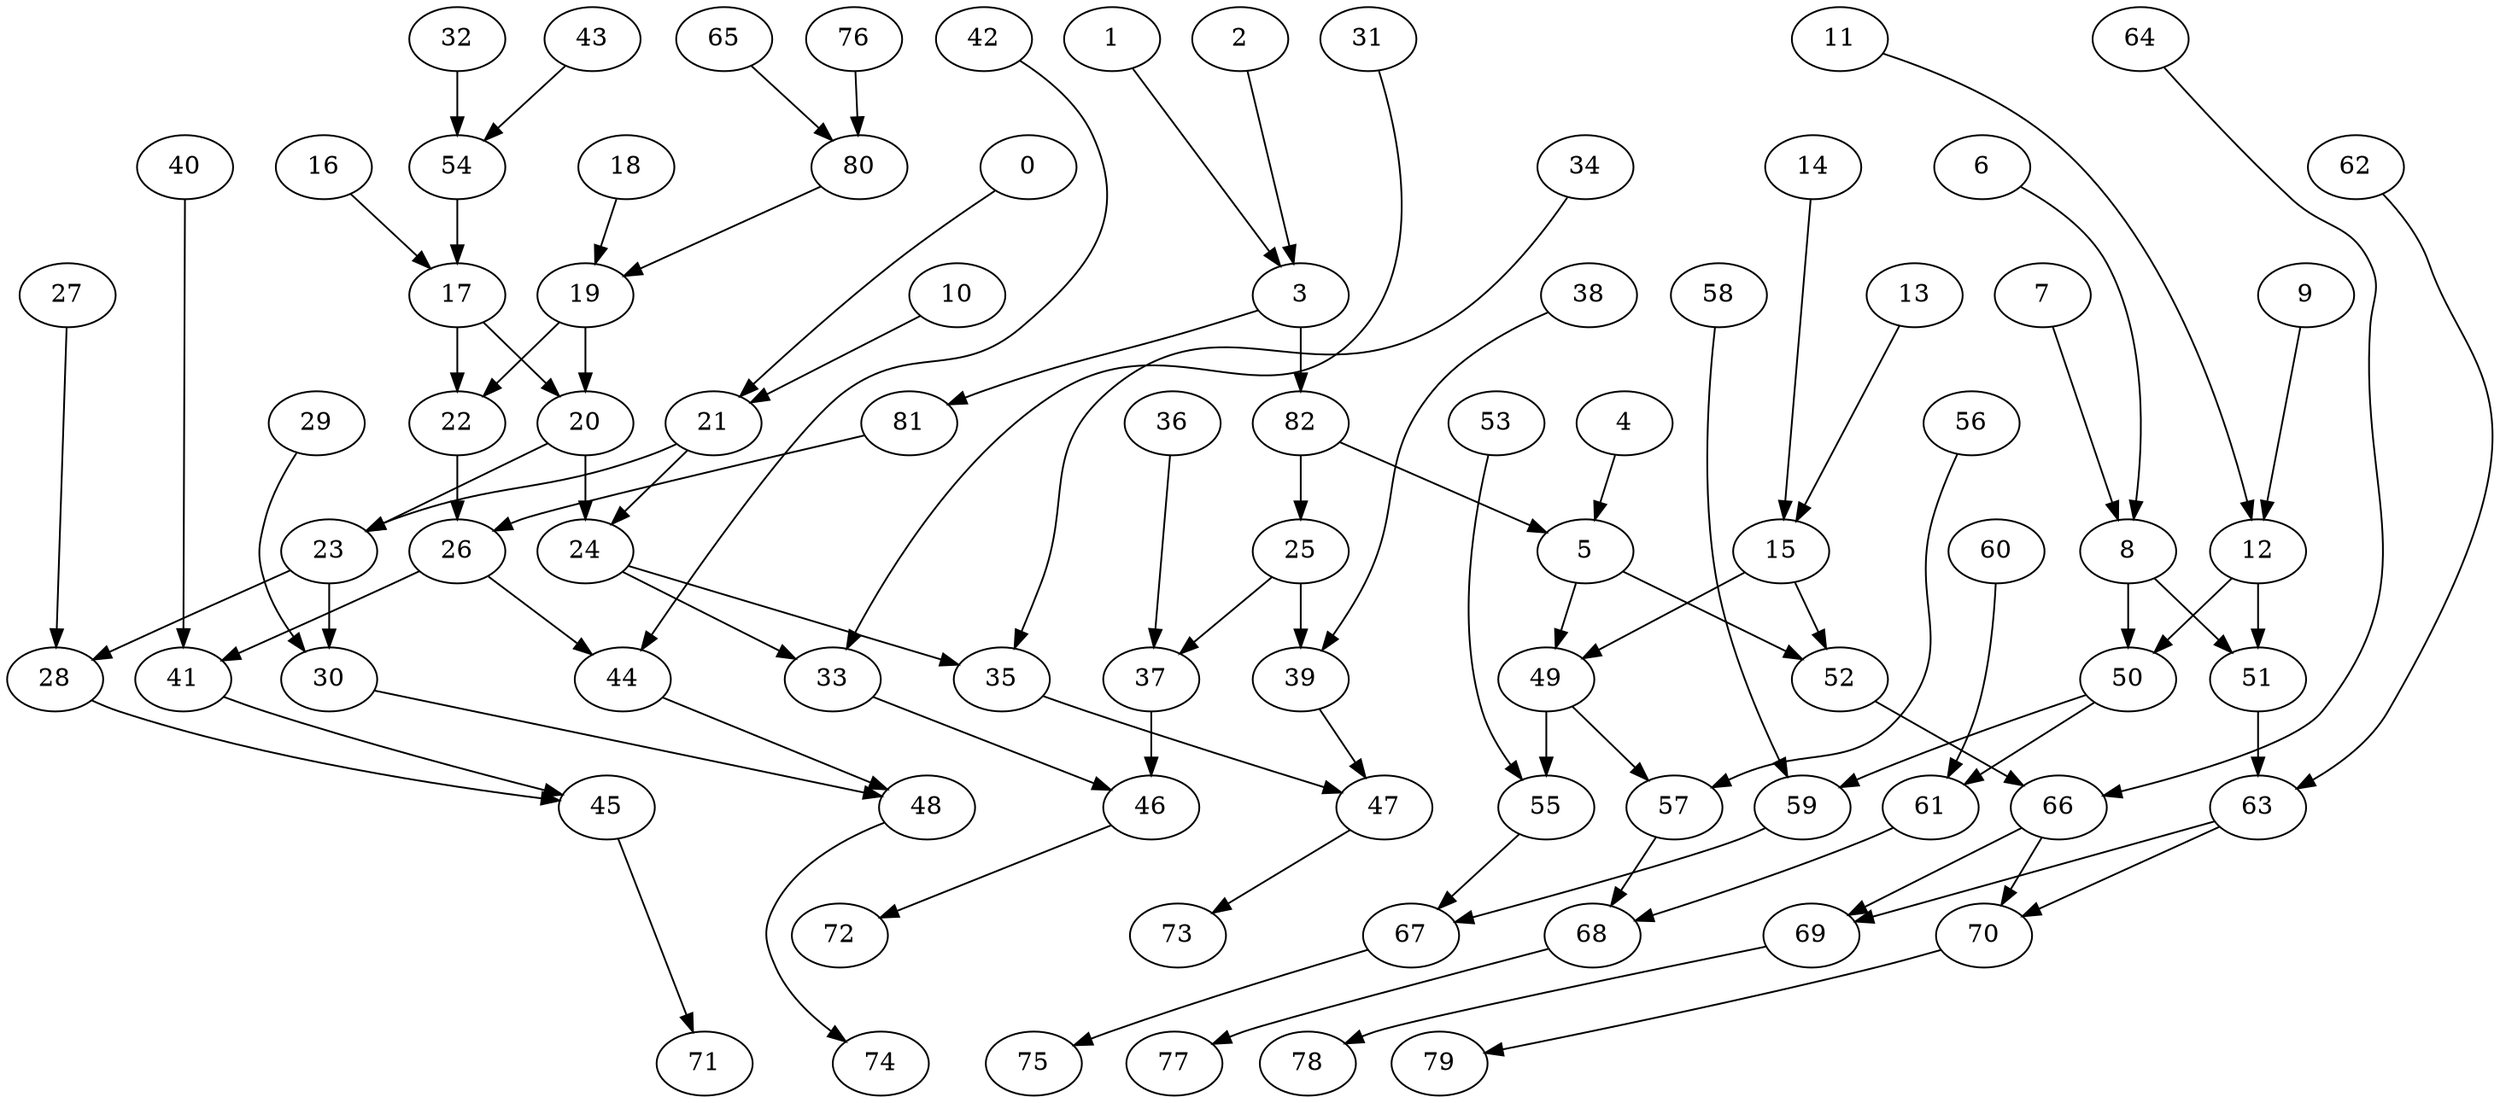 digraph g {
0;
1;
2;
3;
4;
5;
6;
7;
8;
9;
10;
11;
12;
13;
14;
15;
16;
17;
18;
19;
20;
21;
22;
23;
24;
25;
26;
27;
28;
29;
30;
31;
32;
33;
34;
35;
36;
37;
38;
39;
40;
41;
42;
43;
44;
45;
46;
47;
48;
49;
50;
51;
52;
53;
54;
55;
56;
57;
58;
59;
60;
61;
62;
63;
64;
65;
66;
67;
68;
69;
70;
71;
72;
73;
74;
75;
76;
77;
78;
79;
80;
81;
82;
0 -> 21 [weight=0];
1 -> 3 [weight=0];
2 -> 3 [weight=0];
3 -> 81 [weight=0];
3 -> 82 [weight=3];
4 -> 5 [weight=0];
5 -> 49 [weight=0];
5 -> 52 [weight=1];
6 -> 8 [weight=0];
7 -> 8 [weight=0];
8 -> 51 [weight=0];
8 -> 50 [weight=1];
9 -> 12 [weight=0];
10 -> 21 [weight=0];
11 -> 12 [weight=0];
12 -> 51 [weight=1];
12 -> 50 [weight=0];
13 -> 15 [weight=0];
14 -> 15 [weight=0];
15 -> 49 [weight=1];
15 -> 52 [weight=0];
16 -> 17 [weight=0];
17 -> 22 [weight=1];
17 -> 20 [weight=0];
18 -> 19 [weight=0];
19 -> 22 [weight=0];
19 -> 20 [weight=1];
20 -> 23 [weight=0];
20 -> 24 [weight=1];
21 -> 23 [weight=1];
21 -> 24 [weight=0];
22 -> 26 [weight=1];
23 -> 28 [weight=0];
23 -> 30 [weight=2];
24 -> 33 [weight=0];
24 -> 35 [weight=0];
25 -> 37 [weight=0];
25 -> 39 [weight=1];
26 -> 41 [weight=0];
26 -> 44 [weight=0];
27 -> 28 [weight=0];
28 -> 45 [weight=0];
29 -> 30 [weight=0];
30 -> 48 [weight=0];
31 -> 33 [weight=0];
32 -> 54 [weight=1];
33 -> 46 [weight=0];
34 -> 35 [weight=0];
35 -> 47 [weight=0];
36 -> 37 [weight=0];
37 -> 46 [weight=1];
38 -> 39 [weight=0];
39 -> 47 [weight=0];
40 -> 41 [weight=0];
41 -> 45 [weight=0];
42 -> 44 [weight=0];
43 -> 54 [weight=0];
44 -> 48 [weight=0];
45 -> 71 [weight=0];
46 -> 72 [weight=0];
47 -> 73 [weight=0];
48 -> 74 [weight=0];
49 -> 55 [weight=2];
49 -> 57 [weight=0];
50 -> 61 [weight=0];
50 -> 59 [weight=0];
51 -> 63 [weight=1];
52 -> 66 [weight=1];
53 -> 55 [weight=0];
54 -> 17 [weight=1];
55 -> 67 [weight=0];
56 -> 57 [weight=0];
57 -> 68 [weight=0];
58 -> 59 [weight=0];
59 -> 67 [weight=0];
60 -> 61 [weight=0];
61 -> 68 [weight=0];
62 -> 63 [weight=0];
63 -> 69 [weight=0];
63 -> 70 [weight=0];
64 -> 66 [weight=0];
65 -> 80 [weight=0];
66 -> 69 [weight=0];
66 -> 70 [weight=0];
67 -> 75 [weight=0];
68 -> 77 [weight=0];
69 -> 78 [weight=0];
70 -> 79 [weight=0];
76 -> 80 [weight=0];
80 -> 19 [weight=0];
81 -> 26 [weight=0];
82 -> 25 [weight=1];
82 -> 5 [weight=0];
}
